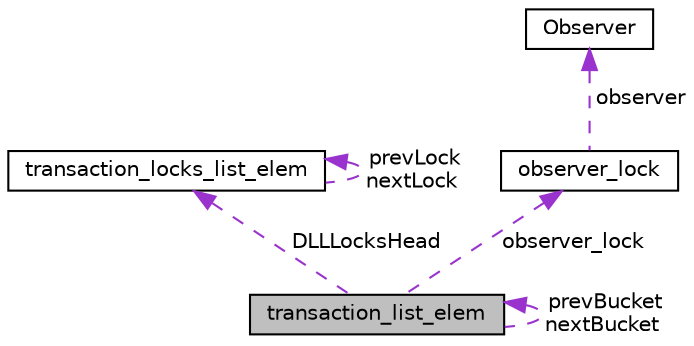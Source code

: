 digraph "transaction_list_elem"
{
 // LATEX_PDF_SIZE
  bgcolor="transparent";
  edge [fontname="Helvetica",fontsize="10",labelfontname="Helvetica",labelfontsize="10"];
  node [fontname="Helvetica",fontsize="10",shape=record];
  Node1 [label="transaction_list_elem",height=0.2,width=0.4,color="black", fillcolor="grey75", style="filled", fontcolor="black",tooltip="Structure that represents LockTable entry about transaction lock holder.Element indexed by Hash table..."];
  Node1 -> Node1 [dir="back",color="darkorchid3",fontsize="10",style="dashed",label=" prevBucket\nnextBucket" ,fontname="Helvetica"];
  Node2 -> Node1 [dir="back",color="darkorchid3",fontsize="10",style="dashed",label=" DLLLocksHead" ,fontname="Helvetica"];
  Node2 [label="transaction_locks_list_elem",height=0.2,width=0.4,color="black",URL="$structtransaction__locks__list__elem.html",tooltip="Structure that represents LockTable entry about transaction resource lock."];
  Node2 -> Node2 [dir="back",color="darkorchid3",fontsize="10",style="dashed",label=" prevLock\nnextLock" ,fontname="Helvetica"];
  Node3 -> Node1 [dir="back",color="darkorchid3",fontsize="10",style="dashed",label=" observer_lock" ,fontname="Helvetica"];
  Node3 [label="observer_lock",height=0.2,width=0.4,color="black",URL="$structobserver__lock.html",tooltip="Structure which defines transaction lock observer type."];
  Node4 -> Node3 [dir="back",color="darkorchid3",fontsize="10",style="dashed",label=" observer" ,fontname="Helvetica"];
  Node4 [label="Observer",height=0.2,width=0.4,color="black",URL="$structObserver.html",tooltip="Structure that defines the functions for observer object."];
}
